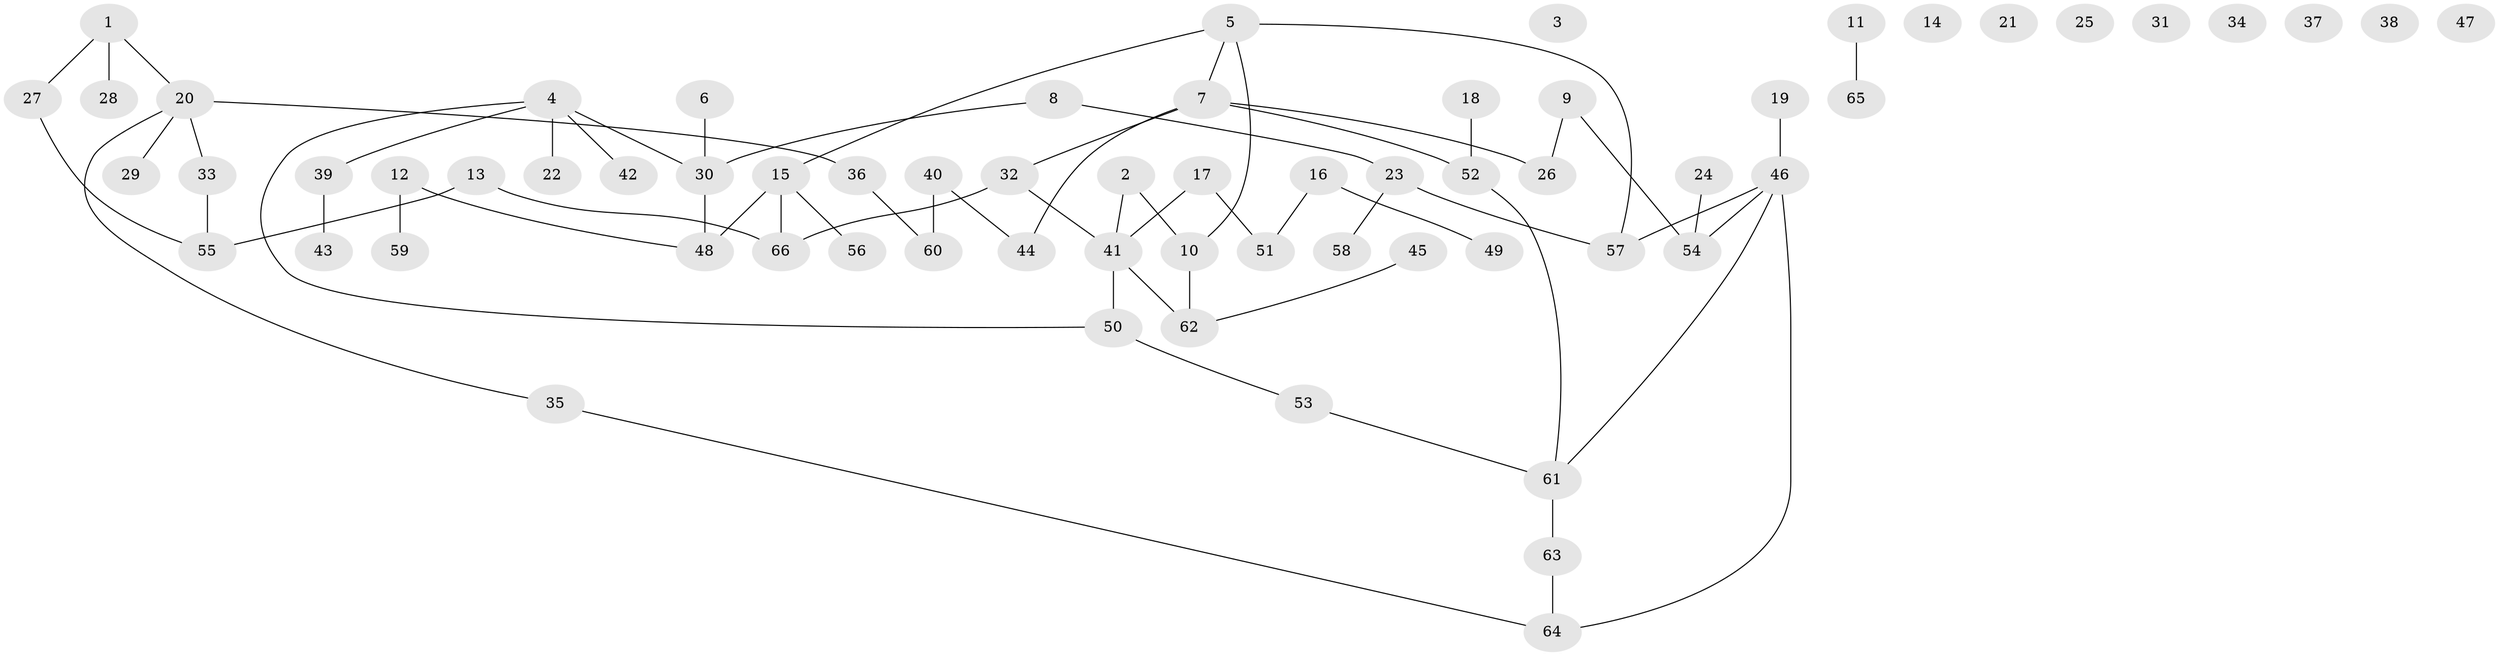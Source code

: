 // coarse degree distribution, {2: 0.21739130434782608, 0: 0.1956521739130435, 5: 0.043478260869565216, 4: 0.08695652173913043, 1: 0.2826086956521739, 10: 0.021739130434782608, 3: 0.13043478260869565, 7: 0.021739130434782608}
// Generated by graph-tools (version 1.1) at 2025/16/03/04/25 18:16:43]
// undirected, 66 vertices, 67 edges
graph export_dot {
graph [start="1"]
  node [color=gray90,style=filled];
  1;
  2;
  3;
  4;
  5;
  6;
  7;
  8;
  9;
  10;
  11;
  12;
  13;
  14;
  15;
  16;
  17;
  18;
  19;
  20;
  21;
  22;
  23;
  24;
  25;
  26;
  27;
  28;
  29;
  30;
  31;
  32;
  33;
  34;
  35;
  36;
  37;
  38;
  39;
  40;
  41;
  42;
  43;
  44;
  45;
  46;
  47;
  48;
  49;
  50;
  51;
  52;
  53;
  54;
  55;
  56;
  57;
  58;
  59;
  60;
  61;
  62;
  63;
  64;
  65;
  66;
  1 -- 20;
  1 -- 27;
  1 -- 28;
  2 -- 10;
  2 -- 41;
  4 -- 22;
  4 -- 30;
  4 -- 39;
  4 -- 42;
  4 -- 50;
  5 -- 7;
  5 -- 10;
  5 -- 15;
  5 -- 57;
  6 -- 30;
  7 -- 26;
  7 -- 32;
  7 -- 44;
  7 -- 52;
  8 -- 23;
  8 -- 30;
  9 -- 26;
  9 -- 54;
  10 -- 62;
  11 -- 65;
  12 -- 48;
  12 -- 59;
  13 -- 55;
  13 -- 66;
  15 -- 48;
  15 -- 56;
  15 -- 66;
  16 -- 49;
  16 -- 51;
  17 -- 41;
  17 -- 51;
  18 -- 52;
  19 -- 46;
  20 -- 29;
  20 -- 33;
  20 -- 35;
  20 -- 36;
  23 -- 57;
  23 -- 58;
  24 -- 54;
  27 -- 55;
  30 -- 48;
  32 -- 41;
  32 -- 66;
  33 -- 55;
  35 -- 64;
  36 -- 60;
  39 -- 43;
  40 -- 44;
  40 -- 60;
  41 -- 50;
  41 -- 62;
  45 -- 62;
  46 -- 54;
  46 -- 57;
  46 -- 61;
  46 -- 64;
  50 -- 53;
  52 -- 61;
  53 -- 61;
  61 -- 63;
  63 -- 64;
}
